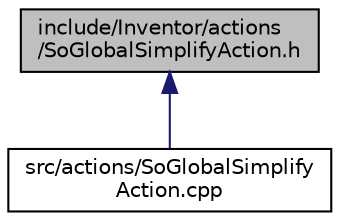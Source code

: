 digraph "include/Inventor/actions/SoGlobalSimplifyAction.h"
{
 // LATEX_PDF_SIZE
  edge [fontname="Helvetica",fontsize="10",labelfontname="Helvetica",labelfontsize="10"];
  node [fontname="Helvetica",fontsize="10",shape=record];
  Node1 [label="include/Inventor/actions\l/SoGlobalSimplifyAction.h",height=0.2,width=0.4,color="black", fillcolor="grey75", style="filled", fontcolor="black",tooltip=" "];
  Node1 -> Node2 [dir="back",color="midnightblue",fontsize="10",style="solid",fontname="Helvetica"];
  Node2 [label="src/actions/SoGlobalSimplify\lAction.cpp",height=0.2,width=0.4,color="black", fillcolor="white", style="filled",URL="$SoGlobalSimplifyAction_8cpp.html",tooltip=" "];
}
